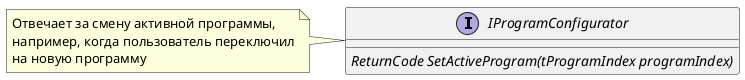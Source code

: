 @startuml
'https://plantuml.com/class-diagram


!startsub IProgramConfiguratorSub
interface IProgramConfigurator
{
    {abstract} ReturnCode SetActiveProgram(tProgramIndex programIndex)

}
!endsub

note left of IProgramConfigurator
  Отвечает за смену активной программы,
  например, когда пользователь переключил
  на новую программу
end note

@enduml